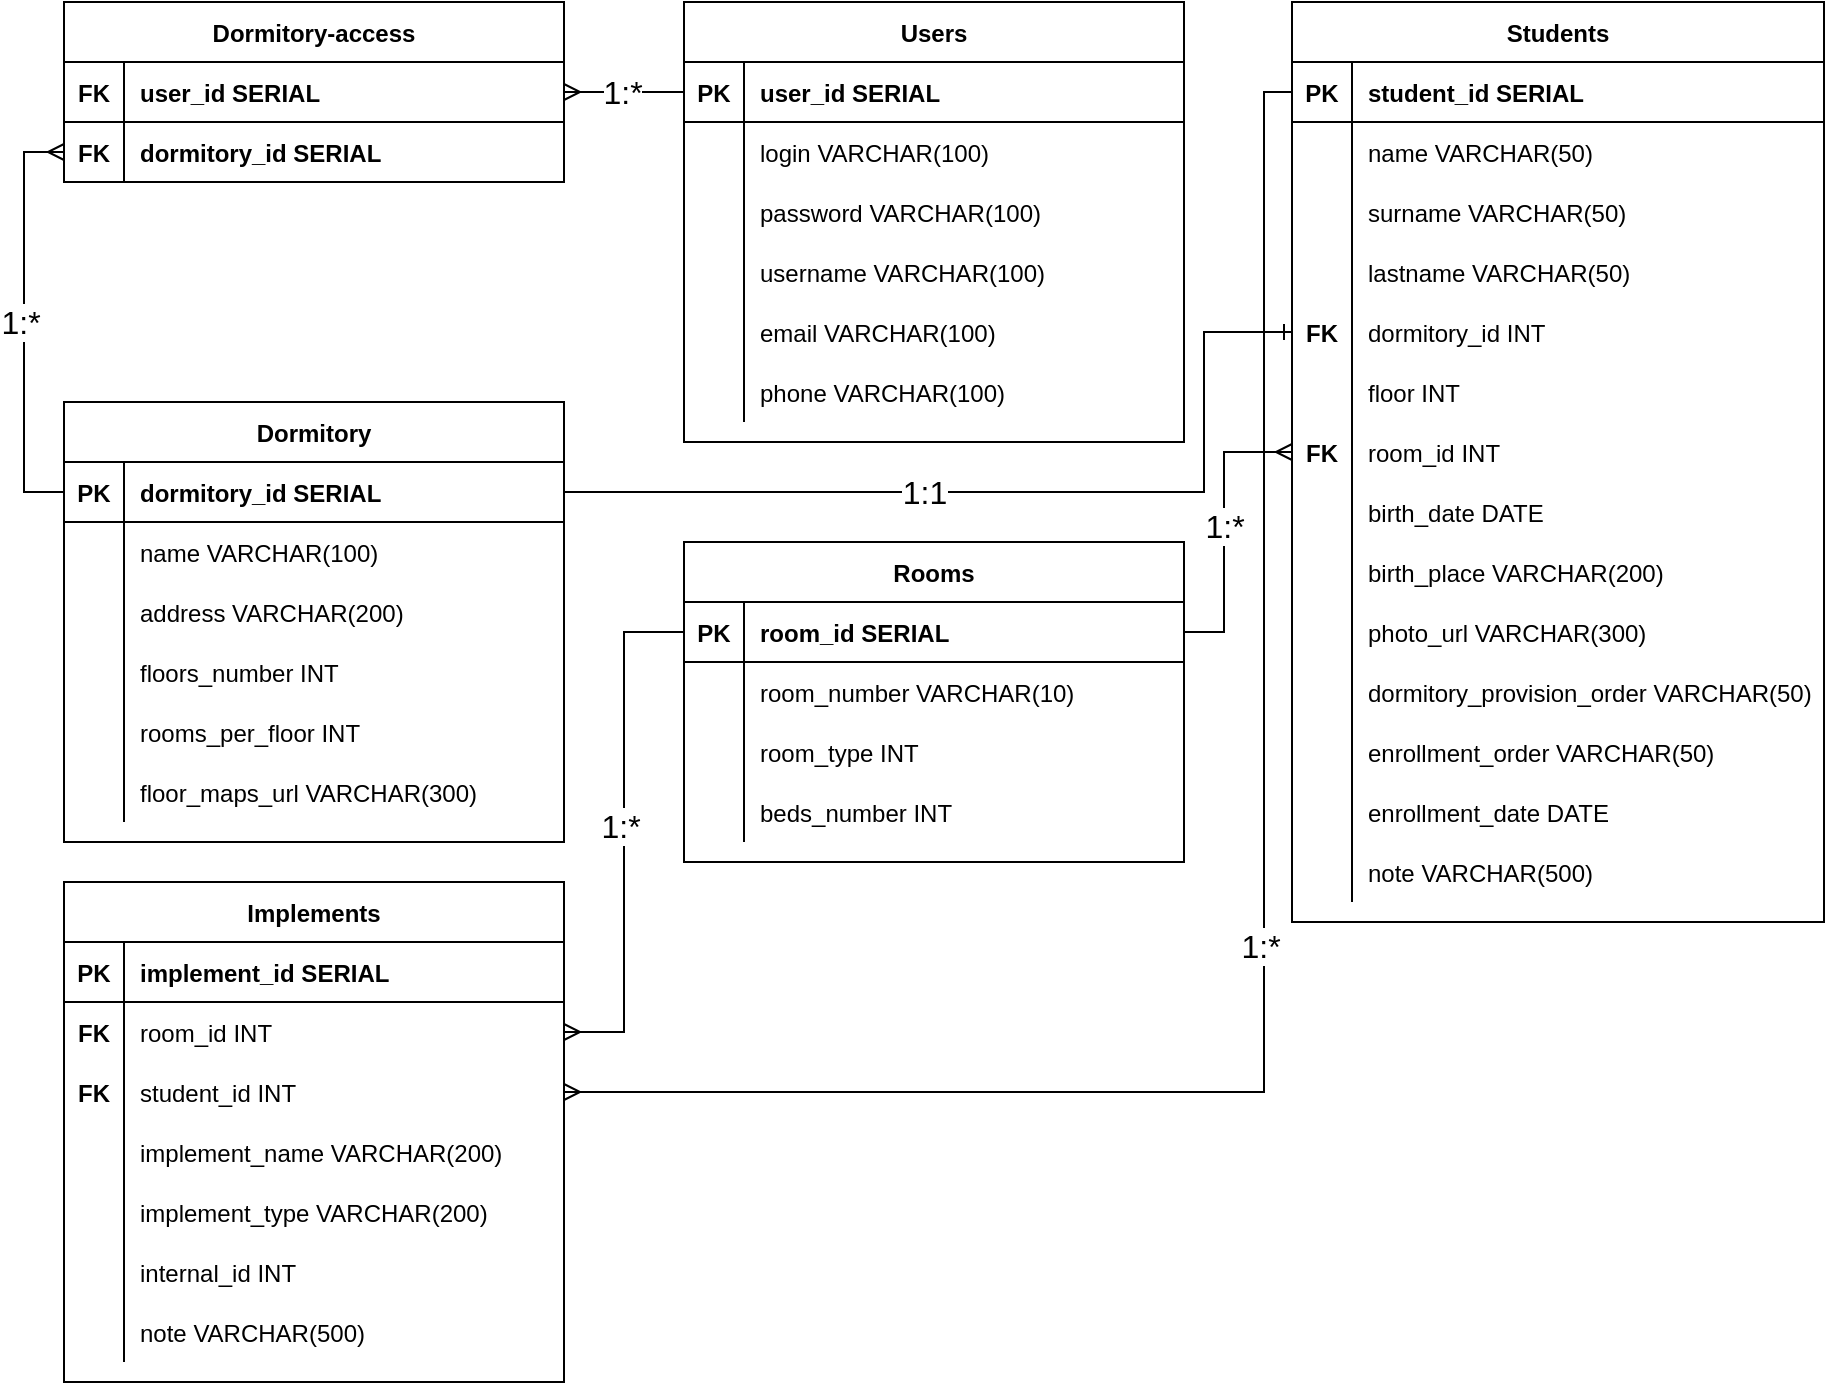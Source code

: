 <mxfile version="22.1.8" type="github">
  <diagram name="Страница — 1" id="2twtzxO1_h7WXQOhaJLX">
    <mxGraphModel dx="2014" dy="638" grid="1" gridSize="10" guides="1" tooltips="1" connect="1" arrows="1" fold="1" page="1" pageScale="1" pageWidth="827" pageHeight="1169" math="0" shadow="0">
      <root>
        <mxCell id="0" />
        <mxCell id="1" parent="0" />
        <mxCell id="hu3KizZ-rJHb__WASG35-1" value="Students" style="shape=table;startSize=30;container=1;collapsible=1;childLayout=tableLayout;fixedRows=1;rowLines=0;fontStyle=1;align=center;resizeLast=1;" parent="1" vertex="1">
          <mxGeometry x="414" y="120" width="266" height="460" as="geometry" />
        </mxCell>
        <mxCell id="hu3KizZ-rJHb__WASG35-2" value="" style="shape=partialRectangle;collapsible=0;dropTarget=0;pointerEvents=0;fillColor=none;points=[[0,0.5],[1,0.5]];portConstraint=eastwest;top=0;left=0;right=0;bottom=1;" parent="hu3KizZ-rJHb__WASG35-1" vertex="1">
          <mxGeometry y="30" width="266" height="30" as="geometry" />
        </mxCell>
        <mxCell id="hu3KizZ-rJHb__WASG35-3" value="PK" style="shape=partialRectangle;overflow=hidden;connectable=0;fillColor=none;top=0;left=0;bottom=0;right=0;fontStyle=1;" parent="hu3KizZ-rJHb__WASG35-2" vertex="1">
          <mxGeometry width="30" height="30" as="geometry">
            <mxRectangle width="30" height="30" as="alternateBounds" />
          </mxGeometry>
        </mxCell>
        <mxCell id="hu3KizZ-rJHb__WASG35-4" value="student_id SERIAL" style="shape=partialRectangle;overflow=hidden;connectable=0;fillColor=none;top=0;left=0;bottom=0;right=0;align=left;spacingLeft=6;fontStyle=1;" parent="hu3KizZ-rJHb__WASG35-2" vertex="1">
          <mxGeometry x="30" width="236" height="30" as="geometry">
            <mxRectangle width="236" height="30" as="alternateBounds" />
          </mxGeometry>
        </mxCell>
        <mxCell id="hu3KizZ-rJHb__WASG35-5" value="" style="shape=partialRectangle;collapsible=0;dropTarget=0;pointerEvents=0;fillColor=none;points=[[0,0.5],[1,0.5]];portConstraint=eastwest;top=0;left=0;right=0;bottom=0;" parent="hu3KizZ-rJHb__WASG35-1" vertex="1">
          <mxGeometry y="60" width="266" height="30" as="geometry" />
        </mxCell>
        <mxCell id="hu3KizZ-rJHb__WASG35-6" value="" style="shape=partialRectangle;overflow=hidden;connectable=0;fillColor=none;top=0;left=0;bottom=0;right=0;" parent="hu3KizZ-rJHb__WASG35-5" vertex="1">
          <mxGeometry width="30" height="30" as="geometry">
            <mxRectangle width="30" height="30" as="alternateBounds" />
          </mxGeometry>
        </mxCell>
        <mxCell id="hu3KizZ-rJHb__WASG35-7" value="name VARCHAR(50)" style="shape=partialRectangle;overflow=hidden;connectable=0;fillColor=none;top=0;left=0;bottom=0;right=0;align=left;spacingLeft=6;" parent="hu3KizZ-rJHb__WASG35-5" vertex="1">
          <mxGeometry x="30" width="236" height="30" as="geometry">
            <mxRectangle width="236" height="30" as="alternateBounds" />
          </mxGeometry>
        </mxCell>
        <mxCell id="hu3KizZ-rJHb__WASG35-8" value="" style="shape=partialRectangle;collapsible=0;dropTarget=0;pointerEvents=0;fillColor=none;points=[[0,0.5],[1,0.5]];portConstraint=eastwest;top=0;left=0;right=0;bottom=0;" parent="hu3KizZ-rJHb__WASG35-1" vertex="1">
          <mxGeometry y="90" width="266" height="30" as="geometry" />
        </mxCell>
        <mxCell id="hu3KizZ-rJHb__WASG35-9" value="" style="shape=partialRectangle;overflow=hidden;connectable=0;fillColor=none;top=0;left=0;bottom=0;right=0;" parent="hu3KizZ-rJHb__WASG35-8" vertex="1">
          <mxGeometry width="30" height="30" as="geometry">
            <mxRectangle width="30" height="30" as="alternateBounds" />
          </mxGeometry>
        </mxCell>
        <mxCell id="hu3KizZ-rJHb__WASG35-10" value="surname VARCHAR(50)" style="shape=partialRectangle;overflow=hidden;connectable=0;fillColor=none;top=0;left=0;bottom=0;right=0;align=left;spacingLeft=6;" parent="hu3KizZ-rJHb__WASG35-8" vertex="1">
          <mxGeometry x="30" width="236" height="30" as="geometry">
            <mxRectangle width="236" height="30" as="alternateBounds" />
          </mxGeometry>
        </mxCell>
        <mxCell id="hu3KizZ-rJHb__WASG35-11" value="" style="shape=partialRectangle;collapsible=0;dropTarget=0;pointerEvents=0;fillColor=none;points=[[0,0.5],[1,0.5]];portConstraint=eastwest;top=0;left=0;right=0;bottom=0;" parent="hu3KizZ-rJHb__WASG35-1" vertex="1">
          <mxGeometry y="120" width="266" height="30" as="geometry" />
        </mxCell>
        <mxCell id="hu3KizZ-rJHb__WASG35-12" value="" style="shape=partialRectangle;overflow=hidden;connectable=0;fillColor=none;top=0;left=0;bottom=0;right=0;" parent="hu3KizZ-rJHb__WASG35-11" vertex="1">
          <mxGeometry width="30" height="30" as="geometry">
            <mxRectangle width="30" height="30" as="alternateBounds" />
          </mxGeometry>
        </mxCell>
        <mxCell id="hu3KizZ-rJHb__WASG35-13" value="lastname VARCHAR(50)" style="shape=partialRectangle;overflow=hidden;connectable=0;fillColor=none;top=0;left=0;bottom=0;right=0;align=left;spacingLeft=6;" parent="hu3KizZ-rJHb__WASG35-11" vertex="1">
          <mxGeometry x="30" width="236" height="30" as="geometry">
            <mxRectangle width="236" height="30" as="alternateBounds" />
          </mxGeometry>
        </mxCell>
        <mxCell id="hu3KizZ-rJHb__WASG35-14" value="" style="shape=partialRectangle;collapsible=0;dropTarget=0;pointerEvents=0;fillColor=none;points=[[0,0.5],[1,0.5]];portConstraint=eastwest;top=0;left=0;right=0;bottom=0;" parent="hu3KizZ-rJHb__WASG35-1" vertex="1">
          <mxGeometry y="150" width="266" height="30" as="geometry" />
        </mxCell>
        <mxCell id="hu3KizZ-rJHb__WASG35-15" value="FK" style="shape=partialRectangle;overflow=hidden;connectable=0;fillColor=none;top=0;left=0;bottom=0;right=0;fontStyle=1" parent="hu3KizZ-rJHb__WASG35-14" vertex="1">
          <mxGeometry width="30" height="30" as="geometry">
            <mxRectangle width="30" height="30" as="alternateBounds" />
          </mxGeometry>
        </mxCell>
        <mxCell id="hu3KizZ-rJHb__WASG35-16" value="dormitory_id INT" style="shape=partialRectangle;overflow=hidden;connectable=0;fillColor=none;top=0;left=0;bottom=0;right=0;align=left;spacingLeft=6;" parent="hu3KizZ-rJHb__WASG35-14" vertex="1">
          <mxGeometry x="30" width="236" height="30" as="geometry">
            <mxRectangle width="236" height="30" as="alternateBounds" />
          </mxGeometry>
        </mxCell>
        <mxCell id="hu3KizZ-rJHb__WASG35-36" value="" style="shape=partialRectangle;collapsible=0;dropTarget=0;pointerEvents=0;fillColor=none;points=[[0,0.5],[1,0.5]];portConstraint=eastwest;top=0;left=0;right=0;bottom=0;" parent="hu3KizZ-rJHb__WASG35-1" vertex="1">
          <mxGeometry y="180" width="266" height="30" as="geometry" />
        </mxCell>
        <mxCell id="hu3KizZ-rJHb__WASG35-37" value="" style="shape=partialRectangle;overflow=hidden;connectable=0;fillColor=none;top=0;left=0;bottom=0;right=0;" parent="hu3KizZ-rJHb__WASG35-36" vertex="1">
          <mxGeometry width="30" height="30" as="geometry">
            <mxRectangle width="30" height="30" as="alternateBounds" />
          </mxGeometry>
        </mxCell>
        <mxCell id="hu3KizZ-rJHb__WASG35-38" value="floor INT" style="shape=partialRectangle;overflow=hidden;connectable=0;fillColor=none;top=0;left=0;bottom=0;right=0;align=left;spacingLeft=6;" parent="hu3KizZ-rJHb__WASG35-36" vertex="1">
          <mxGeometry x="30" width="236" height="30" as="geometry">
            <mxRectangle width="236" height="30" as="alternateBounds" />
          </mxGeometry>
        </mxCell>
        <mxCell id="hu3KizZ-rJHb__WASG35-39" value="" style="shape=partialRectangle;collapsible=0;dropTarget=0;pointerEvents=0;fillColor=none;points=[[0,0.5],[1,0.5]];portConstraint=eastwest;top=0;left=0;right=0;bottom=0;" parent="hu3KizZ-rJHb__WASG35-1" vertex="1">
          <mxGeometry y="210" width="266" height="30" as="geometry" />
        </mxCell>
        <mxCell id="hu3KizZ-rJHb__WASG35-40" value="FK" style="shape=partialRectangle;overflow=hidden;connectable=0;fillColor=none;top=0;left=0;bottom=0;right=0;fontStyle=1" parent="hu3KizZ-rJHb__WASG35-39" vertex="1">
          <mxGeometry width="30" height="30" as="geometry">
            <mxRectangle width="30" height="30" as="alternateBounds" />
          </mxGeometry>
        </mxCell>
        <mxCell id="hu3KizZ-rJHb__WASG35-41" value="room_id INT" style="shape=partialRectangle;overflow=hidden;connectable=0;fillColor=none;top=0;left=0;bottom=0;right=0;align=left;spacingLeft=6;" parent="hu3KizZ-rJHb__WASG35-39" vertex="1">
          <mxGeometry x="30" width="236" height="30" as="geometry">
            <mxRectangle width="236" height="30" as="alternateBounds" />
          </mxGeometry>
        </mxCell>
        <mxCell id="hu3KizZ-rJHb__WASG35-42" value="" style="shape=partialRectangle;collapsible=0;dropTarget=0;pointerEvents=0;fillColor=none;points=[[0,0.5],[1,0.5]];portConstraint=eastwest;top=0;left=0;right=0;bottom=0;" parent="hu3KizZ-rJHb__WASG35-1" vertex="1">
          <mxGeometry y="240" width="266" height="30" as="geometry" />
        </mxCell>
        <mxCell id="hu3KizZ-rJHb__WASG35-43" value="" style="shape=partialRectangle;overflow=hidden;connectable=0;fillColor=none;top=0;left=0;bottom=0;right=0;" parent="hu3KizZ-rJHb__WASG35-42" vertex="1">
          <mxGeometry width="30" height="30" as="geometry">
            <mxRectangle width="30" height="30" as="alternateBounds" />
          </mxGeometry>
        </mxCell>
        <mxCell id="hu3KizZ-rJHb__WASG35-44" value="birth_date DATE" style="shape=partialRectangle;overflow=hidden;connectable=0;fillColor=none;top=0;left=0;bottom=0;right=0;align=left;spacingLeft=6;" parent="hu3KizZ-rJHb__WASG35-42" vertex="1">
          <mxGeometry x="30" width="236" height="30" as="geometry">
            <mxRectangle width="236" height="30" as="alternateBounds" />
          </mxGeometry>
        </mxCell>
        <mxCell id="tnhvwrG5UX3Bv0iWoxQa-13" value="" style="shape=partialRectangle;collapsible=0;dropTarget=0;pointerEvents=0;fillColor=none;points=[[0,0.5],[1,0.5]];portConstraint=eastwest;top=0;left=0;right=0;bottom=0;" parent="hu3KizZ-rJHb__WASG35-1" vertex="1">
          <mxGeometry y="270" width="266" height="30" as="geometry" />
        </mxCell>
        <mxCell id="tnhvwrG5UX3Bv0iWoxQa-14" value="" style="shape=partialRectangle;overflow=hidden;connectable=0;fillColor=none;top=0;left=0;bottom=0;right=0;" parent="tnhvwrG5UX3Bv0iWoxQa-13" vertex="1">
          <mxGeometry width="30" height="30" as="geometry">
            <mxRectangle width="30" height="30" as="alternateBounds" />
          </mxGeometry>
        </mxCell>
        <mxCell id="tnhvwrG5UX3Bv0iWoxQa-15" value="birth_place VARCHAR(200)" style="shape=partialRectangle;overflow=hidden;connectable=0;fillColor=none;top=0;left=0;bottom=0;right=0;align=left;spacingLeft=6;" parent="tnhvwrG5UX3Bv0iWoxQa-13" vertex="1">
          <mxGeometry x="30" width="236" height="30" as="geometry">
            <mxRectangle width="236" height="30" as="alternateBounds" />
          </mxGeometry>
        </mxCell>
        <mxCell id="tnhvwrG5UX3Bv0iWoxQa-1" value="" style="shape=partialRectangle;collapsible=0;dropTarget=0;pointerEvents=0;fillColor=none;points=[[0,0.5],[1,0.5]];portConstraint=eastwest;top=0;left=0;right=0;bottom=0;" parent="hu3KizZ-rJHb__WASG35-1" vertex="1">
          <mxGeometry y="300" width="266" height="30" as="geometry" />
        </mxCell>
        <mxCell id="tnhvwrG5UX3Bv0iWoxQa-2" value="" style="shape=partialRectangle;overflow=hidden;connectable=0;fillColor=none;top=0;left=0;bottom=0;right=0;" parent="tnhvwrG5UX3Bv0iWoxQa-1" vertex="1">
          <mxGeometry width="30" height="30" as="geometry">
            <mxRectangle width="30" height="30" as="alternateBounds" />
          </mxGeometry>
        </mxCell>
        <mxCell id="tnhvwrG5UX3Bv0iWoxQa-3" value="photo_url VARCHAR(300)" style="shape=partialRectangle;overflow=hidden;connectable=0;fillColor=none;top=0;left=0;bottom=0;right=0;align=left;spacingLeft=6;" parent="tnhvwrG5UX3Bv0iWoxQa-1" vertex="1">
          <mxGeometry x="30" width="236" height="30" as="geometry">
            <mxRectangle width="236" height="30" as="alternateBounds" />
          </mxGeometry>
        </mxCell>
        <mxCell id="tnhvwrG5UX3Bv0iWoxQa-7" value="" style="shape=partialRectangle;collapsible=0;dropTarget=0;pointerEvents=0;fillColor=none;points=[[0,0.5],[1,0.5]];portConstraint=eastwest;top=0;left=0;right=0;bottom=0;" parent="hu3KizZ-rJHb__WASG35-1" vertex="1">
          <mxGeometry y="330" width="266" height="30" as="geometry" />
        </mxCell>
        <mxCell id="tnhvwrG5UX3Bv0iWoxQa-8" value="" style="shape=partialRectangle;overflow=hidden;connectable=0;fillColor=none;top=0;left=0;bottom=0;right=0;" parent="tnhvwrG5UX3Bv0iWoxQa-7" vertex="1">
          <mxGeometry width="30" height="30" as="geometry">
            <mxRectangle width="30" height="30" as="alternateBounds" />
          </mxGeometry>
        </mxCell>
        <mxCell id="tnhvwrG5UX3Bv0iWoxQa-9" value="dormitory_provision_order VARCHAR(50)" style="shape=partialRectangle;overflow=hidden;connectable=0;fillColor=none;top=0;left=0;bottom=0;right=0;align=left;spacingLeft=6;" parent="tnhvwrG5UX3Bv0iWoxQa-7" vertex="1">
          <mxGeometry x="30" width="236" height="30" as="geometry">
            <mxRectangle width="236" height="30" as="alternateBounds" />
          </mxGeometry>
        </mxCell>
        <mxCell id="tnhvwrG5UX3Bv0iWoxQa-4" value="" style="shape=partialRectangle;collapsible=0;dropTarget=0;pointerEvents=0;fillColor=none;points=[[0,0.5],[1,0.5]];portConstraint=eastwest;top=0;left=0;right=0;bottom=0;" parent="hu3KizZ-rJHb__WASG35-1" vertex="1">
          <mxGeometry y="360" width="266" height="30" as="geometry" />
        </mxCell>
        <mxCell id="tnhvwrG5UX3Bv0iWoxQa-5" value="" style="shape=partialRectangle;overflow=hidden;connectable=0;fillColor=none;top=0;left=0;bottom=0;right=0;" parent="tnhvwrG5UX3Bv0iWoxQa-4" vertex="1">
          <mxGeometry width="30" height="30" as="geometry">
            <mxRectangle width="30" height="30" as="alternateBounds" />
          </mxGeometry>
        </mxCell>
        <mxCell id="tnhvwrG5UX3Bv0iWoxQa-6" value="enrollment_order VARCHAR(50)" style="shape=partialRectangle;overflow=hidden;connectable=0;fillColor=none;top=0;left=0;bottom=0;right=0;align=left;spacingLeft=6;" parent="tnhvwrG5UX3Bv0iWoxQa-4" vertex="1">
          <mxGeometry x="30" width="236" height="30" as="geometry">
            <mxRectangle width="236" height="30" as="alternateBounds" />
          </mxGeometry>
        </mxCell>
        <mxCell id="tnhvwrG5UX3Bv0iWoxQa-10" value="" style="shape=partialRectangle;collapsible=0;dropTarget=0;pointerEvents=0;fillColor=none;points=[[0,0.5],[1,0.5]];portConstraint=eastwest;top=0;left=0;right=0;bottom=0;" parent="hu3KizZ-rJHb__WASG35-1" vertex="1">
          <mxGeometry y="390" width="266" height="30" as="geometry" />
        </mxCell>
        <mxCell id="tnhvwrG5UX3Bv0iWoxQa-11" value="" style="shape=partialRectangle;overflow=hidden;connectable=0;fillColor=none;top=0;left=0;bottom=0;right=0;" parent="tnhvwrG5UX3Bv0iWoxQa-10" vertex="1">
          <mxGeometry width="30" height="30" as="geometry">
            <mxRectangle width="30" height="30" as="alternateBounds" />
          </mxGeometry>
        </mxCell>
        <mxCell id="tnhvwrG5UX3Bv0iWoxQa-12" value="enrollment_date DATE" style="shape=partialRectangle;overflow=hidden;connectable=0;fillColor=none;top=0;left=0;bottom=0;right=0;align=left;spacingLeft=6;" parent="tnhvwrG5UX3Bv0iWoxQa-10" vertex="1">
          <mxGeometry x="30" width="236" height="30" as="geometry">
            <mxRectangle width="236" height="30" as="alternateBounds" />
          </mxGeometry>
        </mxCell>
        <mxCell id="hDJ1KZS9nycGnix6XqP1-1" value="" style="shape=partialRectangle;collapsible=0;dropTarget=0;pointerEvents=0;fillColor=none;points=[[0,0.5],[1,0.5]];portConstraint=eastwest;top=0;left=0;right=0;bottom=0;" vertex="1" parent="hu3KizZ-rJHb__WASG35-1">
          <mxGeometry y="420" width="266" height="30" as="geometry" />
        </mxCell>
        <mxCell id="hDJ1KZS9nycGnix6XqP1-2" value="" style="shape=partialRectangle;overflow=hidden;connectable=0;fillColor=none;top=0;left=0;bottom=0;right=0;" vertex="1" parent="hDJ1KZS9nycGnix6XqP1-1">
          <mxGeometry width="30" height="30" as="geometry">
            <mxRectangle width="30" height="30" as="alternateBounds" />
          </mxGeometry>
        </mxCell>
        <mxCell id="hDJ1KZS9nycGnix6XqP1-3" value="note VARCHAR(500)" style="shape=partialRectangle;overflow=hidden;connectable=0;fillColor=none;top=0;left=0;bottom=0;right=0;align=left;spacingLeft=6;" vertex="1" parent="hDJ1KZS9nycGnix6XqP1-1">
          <mxGeometry x="30" width="236" height="30" as="geometry">
            <mxRectangle width="236" height="30" as="alternateBounds" />
          </mxGeometry>
        </mxCell>
        <mxCell id="hu3KizZ-rJHb__WASG35-20" value="Users" style="shape=table;startSize=30;container=1;collapsible=1;childLayout=tableLayout;fixedRows=1;rowLines=0;fontStyle=1;align=center;resizeLast=1;" parent="1" vertex="1">
          <mxGeometry x="110" y="120" width="250" height="220" as="geometry" />
        </mxCell>
        <mxCell id="hu3KizZ-rJHb__WASG35-21" value="" style="shape=partialRectangle;collapsible=0;dropTarget=0;pointerEvents=0;fillColor=none;points=[[0,0.5],[1,0.5]];portConstraint=eastwest;top=0;left=0;right=0;bottom=1;" parent="hu3KizZ-rJHb__WASG35-20" vertex="1">
          <mxGeometry y="30" width="250" height="30" as="geometry" />
        </mxCell>
        <mxCell id="hu3KizZ-rJHb__WASG35-22" value="PK" style="shape=partialRectangle;overflow=hidden;connectable=0;fillColor=none;top=0;left=0;bottom=0;right=0;fontStyle=1;" parent="hu3KizZ-rJHb__WASG35-21" vertex="1">
          <mxGeometry width="30" height="30" as="geometry">
            <mxRectangle width="30" height="30" as="alternateBounds" />
          </mxGeometry>
        </mxCell>
        <mxCell id="hu3KizZ-rJHb__WASG35-23" value="user_id SERIAL" style="shape=partialRectangle;overflow=hidden;connectable=0;fillColor=none;top=0;left=0;bottom=0;right=0;align=left;spacingLeft=6;fontStyle=1;" parent="hu3KizZ-rJHb__WASG35-21" vertex="1">
          <mxGeometry x="30" width="220" height="30" as="geometry">
            <mxRectangle width="220" height="30" as="alternateBounds" />
          </mxGeometry>
        </mxCell>
        <mxCell id="hu3KizZ-rJHb__WASG35-24" value="" style="shape=partialRectangle;collapsible=0;dropTarget=0;pointerEvents=0;fillColor=none;points=[[0,0.5],[1,0.5]];portConstraint=eastwest;top=0;left=0;right=0;bottom=0;" parent="hu3KizZ-rJHb__WASG35-20" vertex="1">
          <mxGeometry y="60" width="250" height="30" as="geometry" />
        </mxCell>
        <mxCell id="hu3KizZ-rJHb__WASG35-25" value="" style="shape=partialRectangle;overflow=hidden;connectable=0;fillColor=none;top=0;left=0;bottom=0;right=0;" parent="hu3KizZ-rJHb__WASG35-24" vertex="1">
          <mxGeometry width="30" height="30" as="geometry">
            <mxRectangle width="30" height="30" as="alternateBounds" />
          </mxGeometry>
        </mxCell>
        <mxCell id="hu3KizZ-rJHb__WASG35-26" value="login VARCHAR(100)" style="shape=partialRectangle;overflow=hidden;connectable=0;fillColor=none;top=0;left=0;bottom=0;right=0;align=left;spacingLeft=6;" parent="hu3KizZ-rJHb__WASG35-24" vertex="1">
          <mxGeometry x="30" width="220" height="30" as="geometry">
            <mxRectangle width="220" height="30" as="alternateBounds" />
          </mxGeometry>
        </mxCell>
        <mxCell id="hu3KizZ-rJHb__WASG35-27" value="" style="shape=partialRectangle;collapsible=0;dropTarget=0;pointerEvents=0;fillColor=none;points=[[0,0.5],[1,0.5]];portConstraint=eastwest;top=0;left=0;right=0;bottom=0;" parent="hu3KizZ-rJHb__WASG35-20" vertex="1">
          <mxGeometry y="90" width="250" height="30" as="geometry" />
        </mxCell>
        <mxCell id="hu3KizZ-rJHb__WASG35-28" value="" style="shape=partialRectangle;overflow=hidden;connectable=0;fillColor=none;top=0;left=0;bottom=0;right=0;" parent="hu3KizZ-rJHb__WASG35-27" vertex="1">
          <mxGeometry width="30" height="30" as="geometry">
            <mxRectangle width="30" height="30" as="alternateBounds" />
          </mxGeometry>
        </mxCell>
        <mxCell id="hu3KizZ-rJHb__WASG35-29" value="password VARCHAR(100)" style="shape=partialRectangle;overflow=hidden;connectable=0;fillColor=none;top=0;left=0;bottom=0;right=0;align=left;spacingLeft=6;" parent="hu3KizZ-rJHb__WASG35-27" vertex="1">
          <mxGeometry x="30" width="220" height="30" as="geometry">
            <mxRectangle width="220" height="30" as="alternateBounds" />
          </mxGeometry>
        </mxCell>
        <mxCell id="tnhvwrG5UX3Bv0iWoxQa-86" value="" style="shape=partialRectangle;collapsible=0;dropTarget=0;pointerEvents=0;fillColor=none;points=[[0,0.5],[1,0.5]];portConstraint=eastwest;top=0;left=0;right=0;bottom=0;" parent="hu3KizZ-rJHb__WASG35-20" vertex="1">
          <mxGeometry y="120" width="250" height="30" as="geometry" />
        </mxCell>
        <mxCell id="tnhvwrG5UX3Bv0iWoxQa-87" value="" style="shape=partialRectangle;overflow=hidden;connectable=0;fillColor=none;top=0;left=0;bottom=0;right=0;" parent="tnhvwrG5UX3Bv0iWoxQa-86" vertex="1">
          <mxGeometry width="30" height="30" as="geometry">
            <mxRectangle width="30" height="30" as="alternateBounds" />
          </mxGeometry>
        </mxCell>
        <mxCell id="tnhvwrG5UX3Bv0iWoxQa-88" value="username VARCHAR(100)" style="shape=partialRectangle;overflow=hidden;connectable=0;fillColor=none;top=0;left=0;bottom=0;right=0;align=left;spacingLeft=6;" parent="tnhvwrG5UX3Bv0iWoxQa-86" vertex="1">
          <mxGeometry x="30" width="220" height="30" as="geometry">
            <mxRectangle width="220" height="30" as="alternateBounds" />
          </mxGeometry>
        </mxCell>
        <mxCell id="hu3KizZ-rJHb__WASG35-30" value="" style="shape=partialRectangle;collapsible=0;dropTarget=0;pointerEvents=0;fillColor=none;points=[[0,0.5],[1,0.5]];portConstraint=eastwest;top=0;left=0;right=0;bottom=0;" parent="hu3KizZ-rJHb__WASG35-20" vertex="1">
          <mxGeometry y="150" width="250" height="30" as="geometry" />
        </mxCell>
        <mxCell id="hu3KizZ-rJHb__WASG35-31" value="" style="shape=partialRectangle;overflow=hidden;connectable=0;fillColor=none;top=0;left=0;bottom=0;right=0;" parent="hu3KizZ-rJHb__WASG35-30" vertex="1">
          <mxGeometry width="30" height="30" as="geometry">
            <mxRectangle width="30" height="30" as="alternateBounds" />
          </mxGeometry>
        </mxCell>
        <mxCell id="hu3KizZ-rJHb__WASG35-32" value="email VARCHAR(100)" style="shape=partialRectangle;overflow=hidden;connectable=0;fillColor=none;top=0;left=0;bottom=0;right=0;align=left;spacingLeft=6;" parent="hu3KizZ-rJHb__WASG35-30" vertex="1">
          <mxGeometry x="30" width="220" height="30" as="geometry">
            <mxRectangle width="220" height="30" as="alternateBounds" />
          </mxGeometry>
        </mxCell>
        <mxCell id="hu3KizZ-rJHb__WASG35-33" value="" style="shape=partialRectangle;collapsible=0;dropTarget=0;pointerEvents=0;fillColor=none;points=[[0,0.5],[1,0.5]];portConstraint=eastwest;top=0;left=0;right=0;bottom=0;" parent="hu3KizZ-rJHb__WASG35-20" vertex="1">
          <mxGeometry y="180" width="250" height="30" as="geometry" />
        </mxCell>
        <mxCell id="hu3KizZ-rJHb__WASG35-34" value="" style="shape=partialRectangle;overflow=hidden;connectable=0;fillColor=none;top=0;left=0;bottom=0;right=0;" parent="hu3KizZ-rJHb__WASG35-33" vertex="1">
          <mxGeometry width="30" height="30" as="geometry">
            <mxRectangle width="30" height="30" as="alternateBounds" />
          </mxGeometry>
        </mxCell>
        <mxCell id="hu3KizZ-rJHb__WASG35-35" value="phone VARCHAR(100)" style="shape=partialRectangle;overflow=hidden;connectable=0;fillColor=none;top=0;left=0;bottom=0;right=0;align=left;spacingLeft=6;" parent="hu3KizZ-rJHb__WASG35-33" vertex="1">
          <mxGeometry x="30" width="220" height="30" as="geometry">
            <mxRectangle width="220" height="30" as="alternateBounds" />
          </mxGeometry>
        </mxCell>
        <mxCell id="tnhvwrG5UX3Bv0iWoxQa-19" value="Dormitory" style="shape=table;startSize=30;container=1;collapsible=1;childLayout=tableLayout;fixedRows=1;rowLines=0;fontStyle=1;align=center;resizeLast=1;" parent="1" vertex="1">
          <mxGeometry x="-200" y="320" width="250" height="220" as="geometry" />
        </mxCell>
        <mxCell id="tnhvwrG5UX3Bv0iWoxQa-20" value="" style="shape=partialRectangle;collapsible=0;dropTarget=0;pointerEvents=0;fillColor=none;points=[[0,0.5],[1,0.5]];portConstraint=eastwest;top=0;left=0;right=0;bottom=1;" parent="tnhvwrG5UX3Bv0iWoxQa-19" vertex="1">
          <mxGeometry y="30" width="250" height="30" as="geometry" />
        </mxCell>
        <mxCell id="tnhvwrG5UX3Bv0iWoxQa-21" value="PK" style="shape=partialRectangle;overflow=hidden;connectable=0;fillColor=none;top=0;left=0;bottom=0;right=0;fontStyle=1;" parent="tnhvwrG5UX3Bv0iWoxQa-20" vertex="1">
          <mxGeometry width="30" height="30" as="geometry">
            <mxRectangle width="30" height="30" as="alternateBounds" />
          </mxGeometry>
        </mxCell>
        <mxCell id="tnhvwrG5UX3Bv0iWoxQa-22" value="dormitory_id SERIAL" style="shape=partialRectangle;overflow=hidden;connectable=0;fillColor=none;top=0;left=0;bottom=0;right=0;align=left;spacingLeft=6;fontStyle=1;" parent="tnhvwrG5UX3Bv0iWoxQa-20" vertex="1">
          <mxGeometry x="30" width="220" height="30" as="geometry">
            <mxRectangle width="220" height="30" as="alternateBounds" />
          </mxGeometry>
        </mxCell>
        <mxCell id="tnhvwrG5UX3Bv0iWoxQa-23" value="" style="shape=partialRectangle;collapsible=0;dropTarget=0;pointerEvents=0;fillColor=none;points=[[0,0.5],[1,0.5]];portConstraint=eastwest;top=0;left=0;right=0;bottom=0;" parent="tnhvwrG5UX3Bv0iWoxQa-19" vertex="1">
          <mxGeometry y="60" width="250" height="30" as="geometry" />
        </mxCell>
        <mxCell id="tnhvwrG5UX3Bv0iWoxQa-24" value="" style="shape=partialRectangle;overflow=hidden;connectable=0;fillColor=none;top=0;left=0;bottom=0;right=0;" parent="tnhvwrG5UX3Bv0iWoxQa-23" vertex="1">
          <mxGeometry width="30" height="30" as="geometry">
            <mxRectangle width="30" height="30" as="alternateBounds" />
          </mxGeometry>
        </mxCell>
        <mxCell id="tnhvwrG5UX3Bv0iWoxQa-25" value="name VARCHAR(100)" style="shape=partialRectangle;overflow=hidden;connectable=0;fillColor=none;top=0;left=0;bottom=0;right=0;align=left;spacingLeft=6;" parent="tnhvwrG5UX3Bv0iWoxQa-23" vertex="1">
          <mxGeometry x="30" width="220" height="30" as="geometry">
            <mxRectangle width="220" height="30" as="alternateBounds" />
          </mxGeometry>
        </mxCell>
        <mxCell id="tnhvwrG5UX3Bv0iWoxQa-26" value="" style="shape=partialRectangle;collapsible=0;dropTarget=0;pointerEvents=0;fillColor=none;points=[[0,0.5],[1,0.5]];portConstraint=eastwest;top=0;left=0;right=0;bottom=0;" parent="tnhvwrG5UX3Bv0iWoxQa-19" vertex="1">
          <mxGeometry y="90" width="250" height="30" as="geometry" />
        </mxCell>
        <mxCell id="tnhvwrG5UX3Bv0iWoxQa-27" value="" style="shape=partialRectangle;overflow=hidden;connectable=0;fillColor=none;top=0;left=0;bottom=0;right=0;" parent="tnhvwrG5UX3Bv0iWoxQa-26" vertex="1">
          <mxGeometry width="30" height="30" as="geometry">
            <mxRectangle width="30" height="30" as="alternateBounds" />
          </mxGeometry>
        </mxCell>
        <mxCell id="tnhvwrG5UX3Bv0iWoxQa-28" value="address VARCHAR(200)" style="shape=partialRectangle;overflow=hidden;connectable=0;fillColor=none;top=0;left=0;bottom=0;right=0;align=left;spacingLeft=6;" parent="tnhvwrG5UX3Bv0iWoxQa-26" vertex="1">
          <mxGeometry x="30" width="220" height="30" as="geometry">
            <mxRectangle width="220" height="30" as="alternateBounds" />
          </mxGeometry>
        </mxCell>
        <mxCell id="tnhvwrG5UX3Bv0iWoxQa-29" value="" style="shape=partialRectangle;collapsible=0;dropTarget=0;pointerEvents=0;fillColor=none;points=[[0,0.5],[1,0.5]];portConstraint=eastwest;top=0;left=0;right=0;bottom=0;" parent="tnhvwrG5UX3Bv0iWoxQa-19" vertex="1">
          <mxGeometry y="120" width="250" height="30" as="geometry" />
        </mxCell>
        <mxCell id="tnhvwrG5UX3Bv0iWoxQa-30" value="" style="shape=partialRectangle;overflow=hidden;connectable=0;fillColor=none;top=0;left=0;bottom=0;right=0;" parent="tnhvwrG5UX3Bv0iWoxQa-29" vertex="1">
          <mxGeometry width="30" height="30" as="geometry">
            <mxRectangle width="30" height="30" as="alternateBounds" />
          </mxGeometry>
        </mxCell>
        <mxCell id="tnhvwrG5UX3Bv0iWoxQa-31" value="floors_number INT" style="shape=partialRectangle;overflow=hidden;connectable=0;fillColor=none;top=0;left=0;bottom=0;right=0;align=left;spacingLeft=6;" parent="tnhvwrG5UX3Bv0iWoxQa-29" vertex="1">
          <mxGeometry x="30" width="220" height="30" as="geometry">
            <mxRectangle width="220" height="30" as="alternateBounds" />
          </mxGeometry>
        </mxCell>
        <mxCell id="tnhvwrG5UX3Bv0iWoxQa-32" value="" style="shape=partialRectangle;collapsible=0;dropTarget=0;pointerEvents=0;fillColor=none;points=[[0,0.5],[1,0.5]];portConstraint=eastwest;top=0;left=0;right=0;bottom=0;" parent="tnhvwrG5UX3Bv0iWoxQa-19" vertex="1">
          <mxGeometry y="150" width="250" height="30" as="geometry" />
        </mxCell>
        <mxCell id="tnhvwrG5UX3Bv0iWoxQa-33" value="" style="shape=partialRectangle;overflow=hidden;connectable=0;fillColor=none;top=0;left=0;bottom=0;right=0;" parent="tnhvwrG5UX3Bv0iWoxQa-32" vertex="1">
          <mxGeometry width="30" height="30" as="geometry">
            <mxRectangle width="30" height="30" as="alternateBounds" />
          </mxGeometry>
        </mxCell>
        <mxCell id="tnhvwrG5UX3Bv0iWoxQa-34" value="rooms_per_floor INT" style="shape=partialRectangle;overflow=hidden;connectable=0;fillColor=none;top=0;left=0;bottom=0;right=0;align=left;spacingLeft=6;" parent="tnhvwrG5UX3Bv0iWoxQa-32" vertex="1">
          <mxGeometry x="30" width="220" height="30" as="geometry">
            <mxRectangle width="220" height="30" as="alternateBounds" />
          </mxGeometry>
        </mxCell>
        <mxCell id="tnhvwrG5UX3Bv0iWoxQa-35" value="" style="shape=partialRectangle;collapsible=0;dropTarget=0;pointerEvents=0;fillColor=none;points=[[0,0.5],[1,0.5]];portConstraint=eastwest;top=0;left=0;right=0;bottom=0;" parent="tnhvwrG5UX3Bv0iWoxQa-19" vertex="1">
          <mxGeometry y="180" width="250" height="30" as="geometry" />
        </mxCell>
        <mxCell id="tnhvwrG5UX3Bv0iWoxQa-36" value="" style="shape=partialRectangle;overflow=hidden;connectable=0;fillColor=none;top=0;left=0;bottom=0;right=0;" parent="tnhvwrG5UX3Bv0iWoxQa-35" vertex="1">
          <mxGeometry width="30" height="30" as="geometry">
            <mxRectangle width="30" height="30" as="alternateBounds" />
          </mxGeometry>
        </mxCell>
        <mxCell id="tnhvwrG5UX3Bv0iWoxQa-37" value="floor_maps_url VARCHAR(300)" style="shape=partialRectangle;overflow=hidden;connectable=0;fillColor=none;top=0;left=0;bottom=0;right=0;align=left;spacingLeft=6;" parent="tnhvwrG5UX3Bv0iWoxQa-35" vertex="1">
          <mxGeometry x="30" width="220" height="30" as="geometry">
            <mxRectangle width="220" height="30" as="alternateBounds" />
          </mxGeometry>
        </mxCell>
        <mxCell id="tnhvwrG5UX3Bv0iWoxQa-39" style="edgeStyle=orthogonalEdgeStyle;rounded=0;orthogonalLoop=1;jettySize=auto;html=1;exitX=1;exitY=0.5;exitDx=0;exitDy=0;entryX=0;entryY=0.5;entryDx=0;entryDy=0;endArrow=ERone;endFill=0;" parent="1" source="tnhvwrG5UX3Bv0iWoxQa-20" target="hu3KizZ-rJHb__WASG35-14" edge="1">
          <mxGeometry relative="1" as="geometry">
            <mxPoint x="340" y="390" as="sourcePoint" />
            <mxPoint x="414" y="280" as="targetPoint" />
            <Array as="points">
              <mxPoint x="370" y="365" />
              <mxPoint x="370" y="285" />
            </Array>
          </mxGeometry>
        </mxCell>
        <mxCell id="tnhvwrG5UX3Bv0iWoxQa-40" value="&lt;font style=&quot;font-size: 16px;&quot;&gt;1:1&lt;/font&gt;" style="edgeLabel;html=1;align=center;verticalAlign=middle;resizable=0;points=[];" parent="tnhvwrG5UX3Bv0iWoxQa-39" vertex="1" connectable="0">
          <mxGeometry x="-0.205" y="2" relative="1" as="geometry">
            <mxPoint x="3" y="2" as="offset" />
          </mxGeometry>
        </mxCell>
        <mxCell id="tnhvwrG5UX3Bv0iWoxQa-58" value="Dormitory-access" style="shape=table;startSize=30;container=1;collapsible=1;childLayout=tableLayout;fixedRows=1;rowLines=0;fontStyle=1;align=center;resizeLast=1;" parent="1" vertex="1">
          <mxGeometry x="-200" y="120" width="250" height="90" as="geometry" />
        </mxCell>
        <mxCell id="tnhvwrG5UX3Bv0iWoxQa-59" value="" style="shape=partialRectangle;collapsible=0;dropTarget=0;pointerEvents=0;fillColor=none;points=[[0,0.5],[1,0.5]];portConstraint=eastwest;top=0;left=0;right=0;bottom=1;" parent="tnhvwrG5UX3Bv0iWoxQa-58" vertex="1">
          <mxGeometry y="30" width="250" height="30" as="geometry" />
        </mxCell>
        <mxCell id="tnhvwrG5UX3Bv0iWoxQa-60" value="FK" style="shape=partialRectangle;overflow=hidden;connectable=0;fillColor=none;top=0;left=0;bottom=0;right=0;fontStyle=1;" parent="tnhvwrG5UX3Bv0iWoxQa-59" vertex="1">
          <mxGeometry width="30" height="30" as="geometry">
            <mxRectangle width="30" height="30" as="alternateBounds" />
          </mxGeometry>
        </mxCell>
        <mxCell id="tnhvwrG5UX3Bv0iWoxQa-61" value="user_id SERIAL" style="shape=partialRectangle;overflow=hidden;connectable=0;fillColor=none;top=0;left=0;bottom=0;right=0;align=left;spacingLeft=6;fontStyle=1;" parent="tnhvwrG5UX3Bv0iWoxQa-59" vertex="1">
          <mxGeometry x="30" width="220" height="30" as="geometry">
            <mxRectangle width="220" height="30" as="alternateBounds" />
          </mxGeometry>
        </mxCell>
        <mxCell id="tnhvwrG5UX3Bv0iWoxQa-77" value="" style="shape=partialRectangle;collapsible=0;dropTarget=0;pointerEvents=0;fillColor=none;points=[[0,0.5],[1,0.5]];portConstraint=eastwest;top=0;left=0;right=0;bottom=1;" parent="tnhvwrG5UX3Bv0iWoxQa-58" vertex="1">
          <mxGeometry y="60" width="250" height="30" as="geometry" />
        </mxCell>
        <mxCell id="tnhvwrG5UX3Bv0iWoxQa-78" value="FK" style="shape=partialRectangle;overflow=hidden;connectable=0;fillColor=none;top=0;left=0;bottom=0;right=0;fontStyle=1;" parent="tnhvwrG5UX3Bv0iWoxQa-77" vertex="1">
          <mxGeometry width="30" height="30" as="geometry">
            <mxRectangle width="30" height="30" as="alternateBounds" />
          </mxGeometry>
        </mxCell>
        <mxCell id="tnhvwrG5UX3Bv0iWoxQa-79" value="dormitory_id SERIAL" style="shape=partialRectangle;overflow=hidden;connectable=0;fillColor=none;top=0;left=0;bottom=0;right=0;align=left;spacingLeft=6;fontStyle=1;" parent="tnhvwrG5UX3Bv0iWoxQa-77" vertex="1">
          <mxGeometry x="30" width="220" height="30" as="geometry">
            <mxRectangle width="220" height="30" as="alternateBounds" />
          </mxGeometry>
        </mxCell>
        <mxCell id="tnhvwrG5UX3Bv0iWoxQa-80" style="edgeStyle=orthogonalEdgeStyle;rounded=0;orthogonalLoop=1;jettySize=auto;html=1;exitX=0;exitY=0.5;exitDx=0;exitDy=0;entryX=1;entryY=0.5;entryDx=0;entryDy=0;endArrow=ERmany;endFill=0;" parent="1" source="hu3KizZ-rJHb__WASG35-21" target="tnhvwrG5UX3Bv0iWoxQa-59" edge="1">
          <mxGeometry relative="1" as="geometry" />
        </mxCell>
        <mxCell id="tnhvwrG5UX3Bv0iWoxQa-85" value="&lt;font style=&quot;font-size: 16px;&quot;&gt;1:*&lt;/font&gt;" style="edgeLabel;html=1;align=center;verticalAlign=middle;resizable=0;points=[];" parent="tnhvwrG5UX3Bv0iWoxQa-80" vertex="1" connectable="0">
          <mxGeometry x="0.04" relative="1" as="geometry">
            <mxPoint as="offset" />
          </mxGeometry>
        </mxCell>
        <mxCell id="tnhvwrG5UX3Bv0iWoxQa-81" style="edgeStyle=orthogonalEdgeStyle;rounded=0;orthogonalLoop=1;jettySize=auto;html=1;exitX=0;exitY=0.5;exitDx=0;exitDy=0;entryX=0;entryY=0.5;entryDx=0;entryDy=0;endArrow=ERmany;endFill=0;" parent="1" source="tnhvwrG5UX3Bv0iWoxQa-20" target="tnhvwrG5UX3Bv0iWoxQa-77" edge="1">
          <mxGeometry relative="1" as="geometry" />
        </mxCell>
        <mxCell id="tnhvwrG5UX3Bv0iWoxQa-82" value="&lt;font style=&quot;font-size: 16px;&quot;&gt;1:*&lt;/font&gt;" style="edgeLabel;html=1;align=center;verticalAlign=middle;resizable=0;points=[];" parent="tnhvwrG5UX3Bv0iWoxQa-81" vertex="1" connectable="0">
          <mxGeometry x="0.002" y="2" relative="1" as="geometry">
            <mxPoint as="offset" />
          </mxGeometry>
        </mxCell>
        <mxCell id="tnhvwrG5UX3Bv0iWoxQa-89" value="Rooms" style="shape=table;startSize=30;container=1;collapsible=1;childLayout=tableLayout;fixedRows=1;rowLines=0;fontStyle=1;align=center;resizeLast=1;" parent="1" vertex="1">
          <mxGeometry x="110" y="390" width="250" height="160" as="geometry" />
        </mxCell>
        <mxCell id="tnhvwrG5UX3Bv0iWoxQa-90" value="" style="shape=partialRectangle;collapsible=0;dropTarget=0;pointerEvents=0;fillColor=none;points=[[0,0.5],[1,0.5]];portConstraint=eastwest;top=0;left=0;right=0;bottom=1;" parent="tnhvwrG5UX3Bv0iWoxQa-89" vertex="1">
          <mxGeometry y="30" width="250" height="30" as="geometry" />
        </mxCell>
        <mxCell id="tnhvwrG5UX3Bv0iWoxQa-91" value="PK" style="shape=partialRectangle;overflow=hidden;connectable=0;fillColor=none;top=0;left=0;bottom=0;right=0;fontStyle=1;" parent="tnhvwrG5UX3Bv0iWoxQa-90" vertex="1">
          <mxGeometry width="30" height="30" as="geometry">
            <mxRectangle width="30" height="30" as="alternateBounds" />
          </mxGeometry>
        </mxCell>
        <mxCell id="tnhvwrG5UX3Bv0iWoxQa-92" value="room_id SERIAL" style="shape=partialRectangle;overflow=hidden;connectable=0;fillColor=none;top=0;left=0;bottom=0;right=0;align=left;spacingLeft=6;fontStyle=1;" parent="tnhvwrG5UX3Bv0iWoxQa-90" vertex="1">
          <mxGeometry x="30" width="220" height="30" as="geometry">
            <mxRectangle width="220" height="30" as="alternateBounds" />
          </mxGeometry>
        </mxCell>
        <mxCell id="tnhvwrG5UX3Bv0iWoxQa-93" value="" style="shape=partialRectangle;collapsible=0;dropTarget=0;pointerEvents=0;fillColor=none;points=[[0,0.5],[1,0.5]];portConstraint=eastwest;top=0;left=0;right=0;bottom=0;" parent="tnhvwrG5UX3Bv0iWoxQa-89" vertex="1">
          <mxGeometry y="60" width="250" height="30" as="geometry" />
        </mxCell>
        <mxCell id="tnhvwrG5UX3Bv0iWoxQa-94" value="" style="shape=partialRectangle;overflow=hidden;connectable=0;fillColor=none;top=0;left=0;bottom=0;right=0;" parent="tnhvwrG5UX3Bv0iWoxQa-93" vertex="1">
          <mxGeometry width="30" height="30" as="geometry">
            <mxRectangle width="30" height="30" as="alternateBounds" />
          </mxGeometry>
        </mxCell>
        <mxCell id="tnhvwrG5UX3Bv0iWoxQa-95" value="room_number VARCHAR(10)" style="shape=partialRectangle;overflow=hidden;connectable=0;fillColor=none;top=0;left=0;bottom=0;right=0;align=left;spacingLeft=6;" parent="tnhvwrG5UX3Bv0iWoxQa-93" vertex="1">
          <mxGeometry x="30" width="220" height="30" as="geometry">
            <mxRectangle width="220" height="30" as="alternateBounds" />
          </mxGeometry>
        </mxCell>
        <mxCell id="tnhvwrG5UX3Bv0iWoxQa-96" value="" style="shape=partialRectangle;collapsible=0;dropTarget=0;pointerEvents=0;fillColor=none;points=[[0,0.5],[1,0.5]];portConstraint=eastwest;top=0;left=0;right=0;bottom=0;" parent="tnhvwrG5UX3Bv0iWoxQa-89" vertex="1">
          <mxGeometry y="90" width="250" height="30" as="geometry" />
        </mxCell>
        <mxCell id="tnhvwrG5UX3Bv0iWoxQa-97" value="" style="shape=partialRectangle;overflow=hidden;connectable=0;fillColor=none;top=0;left=0;bottom=0;right=0;" parent="tnhvwrG5UX3Bv0iWoxQa-96" vertex="1">
          <mxGeometry width="30" height="30" as="geometry">
            <mxRectangle width="30" height="30" as="alternateBounds" />
          </mxGeometry>
        </mxCell>
        <mxCell id="tnhvwrG5UX3Bv0iWoxQa-98" value="room_type INT" style="shape=partialRectangle;overflow=hidden;connectable=0;fillColor=none;top=0;left=0;bottom=0;right=0;align=left;spacingLeft=6;" parent="tnhvwrG5UX3Bv0iWoxQa-96" vertex="1">
          <mxGeometry x="30" width="220" height="30" as="geometry">
            <mxRectangle width="220" height="30" as="alternateBounds" />
          </mxGeometry>
        </mxCell>
        <mxCell id="tnhvwrG5UX3Bv0iWoxQa-99" value="" style="shape=partialRectangle;collapsible=0;dropTarget=0;pointerEvents=0;fillColor=none;points=[[0,0.5],[1,0.5]];portConstraint=eastwest;top=0;left=0;right=0;bottom=0;" parent="tnhvwrG5UX3Bv0iWoxQa-89" vertex="1">
          <mxGeometry y="120" width="250" height="30" as="geometry" />
        </mxCell>
        <mxCell id="tnhvwrG5UX3Bv0iWoxQa-100" value="" style="shape=partialRectangle;overflow=hidden;connectable=0;fillColor=none;top=0;left=0;bottom=0;right=0;" parent="tnhvwrG5UX3Bv0iWoxQa-99" vertex="1">
          <mxGeometry width="30" height="30" as="geometry">
            <mxRectangle width="30" height="30" as="alternateBounds" />
          </mxGeometry>
        </mxCell>
        <mxCell id="tnhvwrG5UX3Bv0iWoxQa-101" value="beds_number INT" style="shape=partialRectangle;overflow=hidden;connectable=0;fillColor=none;top=0;left=0;bottom=0;right=0;align=left;spacingLeft=6;" parent="tnhvwrG5UX3Bv0iWoxQa-99" vertex="1">
          <mxGeometry x="30" width="220" height="30" as="geometry">
            <mxRectangle width="220" height="30" as="alternateBounds" />
          </mxGeometry>
        </mxCell>
        <mxCell id="tnhvwrG5UX3Bv0iWoxQa-108" style="edgeStyle=orthogonalEdgeStyle;rounded=0;orthogonalLoop=1;jettySize=auto;html=1;exitX=1;exitY=0.5;exitDx=0;exitDy=0;entryX=0;entryY=0.5;entryDx=0;entryDy=0;endArrow=ERmany;endFill=0;" parent="1" source="tnhvwrG5UX3Bv0iWoxQa-90" target="hu3KizZ-rJHb__WASG35-39" edge="1">
          <mxGeometry relative="1" as="geometry">
            <Array as="points">
              <mxPoint x="380" y="435" />
              <mxPoint x="380" y="345" />
            </Array>
          </mxGeometry>
        </mxCell>
        <mxCell id="tnhvwrG5UX3Bv0iWoxQa-109" value="&lt;font style=&quot;font-size: 16px;&quot;&gt;1:*&lt;/font&gt;" style="edgeLabel;html=1;align=center;verticalAlign=middle;resizable=0;points=[];" parent="tnhvwrG5UX3Bv0iWoxQa-108" vertex="1" connectable="0">
          <mxGeometry x="0.017" relative="1" as="geometry">
            <mxPoint as="offset" />
          </mxGeometry>
        </mxCell>
        <mxCell id="tnhvwrG5UX3Bv0iWoxQa-110" value="Implements" style="shape=table;startSize=30;container=1;collapsible=1;childLayout=tableLayout;fixedRows=1;rowLines=0;fontStyle=1;align=center;resizeLast=1;" parent="1" vertex="1">
          <mxGeometry x="-200" y="560" width="250" height="250" as="geometry" />
        </mxCell>
        <mxCell id="tnhvwrG5UX3Bv0iWoxQa-111" value="" style="shape=partialRectangle;collapsible=0;dropTarget=0;pointerEvents=0;fillColor=none;points=[[0,0.5],[1,0.5]];portConstraint=eastwest;top=0;left=0;right=0;bottom=1;" parent="tnhvwrG5UX3Bv0iWoxQa-110" vertex="1">
          <mxGeometry y="30" width="250" height="30" as="geometry" />
        </mxCell>
        <mxCell id="tnhvwrG5UX3Bv0iWoxQa-112" value="PK" style="shape=partialRectangle;overflow=hidden;connectable=0;fillColor=none;top=0;left=0;bottom=0;right=0;fontStyle=1;" parent="tnhvwrG5UX3Bv0iWoxQa-111" vertex="1">
          <mxGeometry width="30" height="30" as="geometry">
            <mxRectangle width="30" height="30" as="alternateBounds" />
          </mxGeometry>
        </mxCell>
        <mxCell id="tnhvwrG5UX3Bv0iWoxQa-113" value="implement_id SERIAL" style="shape=partialRectangle;overflow=hidden;connectable=0;fillColor=none;top=0;left=0;bottom=0;right=0;align=left;spacingLeft=6;fontStyle=1;" parent="tnhvwrG5UX3Bv0iWoxQa-111" vertex="1">
          <mxGeometry x="30" width="220" height="30" as="geometry">
            <mxRectangle width="220" height="30" as="alternateBounds" />
          </mxGeometry>
        </mxCell>
        <mxCell id="tnhvwrG5UX3Bv0iWoxQa-114" value="" style="shape=partialRectangle;collapsible=0;dropTarget=0;pointerEvents=0;fillColor=none;points=[[0,0.5],[1,0.5]];portConstraint=eastwest;top=0;left=0;right=0;bottom=0;" parent="tnhvwrG5UX3Bv0iWoxQa-110" vertex="1">
          <mxGeometry y="60" width="250" height="30" as="geometry" />
        </mxCell>
        <mxCell id="tnhvwrG5UX3Bv0iWoxQa-115" value="FK" style="shape=partialRectangle;overflow=hidden;connectable=0;fillColor=none;top=0;left=0;bottom=0;right=0;fontStyle=1" parent="tnhvwrG5UX3Bv0iWoxQa-114" vertex="1">
          <mxGeometry width="30" height="30" as="geometry">
            <mxRectangle width="30" height="30" as="alternateBounds" />
          </mxGeometry>
        </mxCell>
        <mxCell id="tnhvwrG5UX3Bv0iWoxQa-116" value="room_id INT" style="shape=partialRectangle;overflow=hidden;connectable=0;fillColor=none;top=0;left=0;bottom=0;right=0;align=left;spacingLeft=6;" parent="tnhvwrG5UX3Bv0iWoxQa-114" vertex="1">
          <mxGeometry x="30" width="220" height="30" as="geometry">
            <mxRectangle width="220" height="30" as="alternateBounds" />
          </mxGeometry>
        </mxCell>
        <mxCell id="tnhvwrG5UX3Bv0iWoxQa-134" value="" style="shape=partialRectangle;collapsible=0;dropTarget=0;pointerEvents=0;fillColor=none;points=[[0,0.5],[1,0.5]];portConstraint=eastwest;top=0;left=0;right=0;bottom=0;" parent="tnhvwrG5UX3Bv0iWoxQa-110" vertex="1">
          <mxGeometry y="90" width="250" height="30" as="geometry" />
        </mxCell>
        <mxCell id="tnhvwrG5UX3Bv0iWoxQa-135" value="FK" style="shape=partialRectangle;overflow=hidden;connectable=0;fillColor=none;top=0;left=0;bottom=0;right=0;fontStyle=1" parent="tnhvwrG5UX3Bv0iWoxQa-134" vertex="1">
          <mxGeometry width="30" height="30" as="geometry">
            <mxRectangle width="30" height="30" as="alternateBounds" />
          </mxGeometry>
        </mxCell>
        <mxCell id="tnhvwrG5UX3Bv0iWoxQa-136" value="student_id INT" style="shape=partialRectangle;overflow=hidden;connectable=0;fillColor=none;top=0;left=0;bottom=0;right=0;align=left;spacingLeft=6;" parent="tnhvwrG5UX3Bv0iWoxQa-134" vertex="1">
          <mxGeometry x="30" width="220" height="30" as="geometry">
            <mxRectangle width="220" height="30" as="alternateBounds" />
          </mxGeometry>
        </mxCell>
        <mxCell id="tnhvwrG5UX3Bv0iWoxQa-117" value="" style="shape=partialRectangle;collapsible=0;dropTarget=0;pointerEvents=0;fillColor=none;points=[[0,0.5],[1,0.5]];portConstraint=eastwest;top=0;left=0;right=0;bottom=0;" parent="tnhvwrG5UX3Bv0iWoxQa-110" vertex="1">
          <mxGeometry y="120" width="250" height="30" as="geometry" />
        </mxCell>
        <mxCell id="tnhvwrG5UX3Bv0iWoxQa-118" value="" style="shape=partialRectangle;overflow=hidden;connectable=0;fillColor=none;top=0;left=0;bottom=0;right=0;" parent="tnhvwrG5UX3Bv0iWoxQa-117" vertex="1">
          <mxGeometry width="30" height="30" as="geometry">
            <mxRectangle width="30" height="30" as="alternateBounds" />
          </mxGeometry>
        </mxCell>
        <mxCell id="tnhvwrG5UX3Bv0iWoxQa-119" value="implement_name VARCHAR(200)" style="shape=partialRectangle;overflow=hidden;connectable=0;fillColor=none;top=0;left=0;bottom=0;right=0;align=left;spacingLeft=6;" parent="tnhvwrG5UX3Bv0iWoxQa-117" vertex="1">
          <mxGeometry x="30" width="220" height="30" as="geometry">
            <mxRectangle width="220" height="30" as="alternateBounds" />
          </mxGeometry>
        </mxCell>
        <mxCell id="tnhvwrG5UX3Bv0iWoxQa-131" value="" style="shape=partialRectangle;collapsible=0;dropTarget=0;pointerEvents=0;fillColor=none;points=[[0,0.5],[1,0.5]];portConstraint=eastwest;top=0;left=0;right=0;bottom=0;" parent="tnhvwrG5UX3Bv0iWoxQa-110" vertex="1">
          <mxGeometry y="150" width="250" height="30" as="geometry" />
        </mxCell>
        <mxCell id="tnhvwrG5UX3Bv0iWoxQa-132" value="" style="shape=partialRectangle;overflow=hidden;connectable=0;fillColor=none;top=0;left=0;bottom=0;right=0;" parent="tnhvwrG5UX3Bv0iWoxQa-131" vertex="1">
          <mxGeometry width="30" height="30" as="geometry">
            <mxRectangle width="30" height="30" as="alternateBounds" />
          </mxGeometry>
        </mxCell>
        <mxCell id="tnhvwrG5UX3Bv0iWoxQa-133" value="implement_type VARCHAR(200)" style="shape=partialRectangle;overflow=hidden;connectable=0;fillColor=none;top=0;left=0;bottom=0;right=0;align=left;spacingLeft=6;" parent="tnhvwrG5UX3Bv0iWoxQa-131" vertex="1">
          <mxGeometry x="30" width="220" height="30" as="geometry">
            <mxRectangle width="220" height="30" as="alternateBounds" />
          </mxGeometry>
        </mxCell>
        <mxCell id="tnhvwrG5UX3Bv0iWoxQa-120" value="" style="shape=partialRectangle;collapsible=0;dropTarget=0;pointerEvents=0;fillColor=none;points=[[0,0.5],[1,0.5]];portConstraint=eastwest;top=0;left=0;right=0;bottom=0;" parent="tnhvwrG5UX3Bv0iWoxQa-110" vertex="1">
          <mxGeometry y="180" width="250" height="30" as="geometry" />
        </mxCell>
        <mxCell id="tnhvwrG5UX3Bv0iWoxQa-121" value="" style="shape=partialRectangle;overflow=hidden;connectable=0;fillColor=none;top=0;left=0;bottom=0;right=0;" parent="tnhvwrG5UX3Bv0iWoxQa-120" vertex="1">
          <mxGeometry width="30" height="30" as="geometry">
            <mxRectangle width="30" height="30" as="alternateBounds" />
          </mxGeometry>
        </mxCell>
        <mxCell id="tnhvwrG5UX3Bv0iWoxQa-122" value="internal_id INT" style="shape=partialRectangle;overflow=hidden;connectable=0;fillColor=none;top=0;left=0;bottom=0;right=0;align=left;spacingLeft=6;" parent="tnhvwrG5UX3Bv0iWoxQa-120" vertex="1">
          <mxGeometry x="30" width="220" height="30" as="geometry">
            <mxRectangle width="220" height="30" as="alternateBounds" />
          </mxGeometry>
        </mxCell>
        <mxCell id="hDJ1KZS9nycGnix6XqP1-13" value="" style="shape=partialRectangle;collapsible=0;dropTarget=0;pointerEvents=0;fillColor=none;points=[[0,0.5],[1,0.5]];portConstraint=eastwest;top=0;left=0;right=0;bottom=0;" vertex="1" parent="tnhvwrG5UX3Bv0iWoxQa-110">
          <mxGeometry y="210" width="250" height="30" as="geometry" />
        </mxCell>
        <mxCell id="hDJ1KZS9nycGnix6XqP1-14" value="" style="shape=partialRectangle;overflow=hidden;connectable=0;fillColor=none;top=0;left=0;bottom=0;right=0;" vertex="1" parent="hDJ1KZS9nycGnix6XqP1-13">
          <mxGeometry width="30" height="30" as="geometry">
            <mxRectangle width="30" height="30" as="alternateBounds" />
          </mxGeometry>
        </mxCell>
        <mxCell id="hDJ1KZS9nycGnix6XqP1-15" value="note VARCHAR(500)" style="shape=partialRectangle;overflow=hidden;connectable=0;fillColor=none;top=0;left=0;bottom=0;right=0;align=left;spacingLeft=6;" vertex="1" parent="hDJ1KZS9nycGnix6XqP1-13">
          <mxGeometry x="30" width="220" height="30" as="geometry">
            <mxRectangle width="220" height="30" as="alternateBounds" />
          </mxGeometry>
        </mxCell>
        <mxCell id="tnhvwrG5UX3Bv0iWoxQa-129" style="edgeStyle=orthogonalEdgeStyle;rounded=0;orthogonalLoop=1;jettySize=auto;html=1;exitX=0;exitY=0.5;exitDx=0;exitDy=0;entryX=1;entryY=0.5;entryDx=0;entryDy=0;endArrow=ERmany;endFill=0;" parent="1" source="tnhvwrG5UX3Bv0iWoxQa-90" target="tnhvwrG5UX3Bv0iWoxQa-114" edge="1">
          <mxGeometry relative="1" as="geometry" />
        </mxCell>
        <mxCell id="tnhvwrG5UX3Bv0iWoxQa-130" value="&lt;font style=&quot;font-size: 16px;&quot;&gt;1:*&lt;/font&gt;" style="edgeLabel;html=1;align=center;verticalAlign=middle;resizable=0;points=[];" parent="tnhvwrG5UX3Bv0iWoxQa-129" vertex="1" connectable="0">
          <mxGeometry x="-0.026" y="-2" relative="1" as="geometry">
            <mxPoint as="offset" />
          </mxGeometry>
        </mxCell>
        <mxCell id="tnhvwrG5UX3Bv0iWoxQa-137" style="edgeStyle=orthogonalEdgeStyle;rounded=0;orthogonalLoop=1;jettySize=auto;html=1;exitX=0;exitY=0.5;exitDx=0;exitDy=0;entryX=1;entryY=0.5;entryDx=0;entryDy=0;endArrow=ERmany;endFill=0;" parent="1" source="hu3KizZ-rJHb__WASG35-2" target="tnhvwrG5UX3Bv0iWoxQa-134" edge="1">
          <mxGeometry relative="1" as="geometry">
            <Array as="points">
              <mxPoint x="400" y="165" />
              <mxPoint x="400" y="665" />
            </Array>
          </mxGeometry>
        </mxCell>
        <mxCell id="tnhvwrG5UX3Bv0iWoxQa-139" value="&lt;font style=&quot;font-size: 16px;&quot;&gt;1:*&lt;/font&gt;" style="edgeLabel;html=1;align=center;verticalAlign=middle;resizable=0;points=[];" parent="tnhvwrG5UX3Bv0iWoxQa-137" vertex="1" connectable="0">
          <mxGeometry x="0.021" y="-2" relative="1" as="geometry">
            <mxPoint as="offset" />
          </mxGeometry>
        </mxCell>
      </root>
    </mxGraphModel>
  </diagram>
</mxfile>

